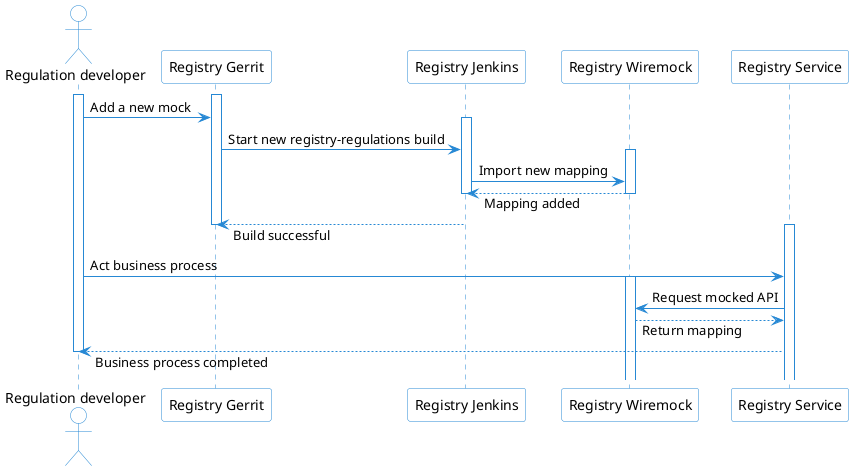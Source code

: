 @startuml

skinparam shadowing false
skinparam DatabaseBackgroundColor white
skinparam DatabaseBorderColor #2688d4
skinparam QueueBackgroundColor white
skinparam QueueBorderColor #2688d4
skinparam NoteBackgroundColor white
skinparam NoteBorderColor #2688d4
skinparam EntityBackgroundColor white
skinparam EntityBorderColor #2688d4
skinparam ControlBackgroundColor white
skinparam ControlBorderColor #2688d4
skinparam ActorBackgroundColor white

skinparam sequence {
    ArrowColor #2688d4
    ActorBorderColor #2688d4
    LifeLineBorderColor #2688d4
    ParticipantBorderColor #2688d4
    ParticipantBackgroundColor white
    BoxBorderColor #2688d4
    BoxBackgroundColor white
}

skinparam responseMessageBelowArrow true

actor "Regulation developer" as Client

participant "Registry Gerrit" as Gerrit
participant "Registry Jenkins" as Jenkins
participant "Registry Wiremock" as Wiremock
participant "Registry Service" as Service



activate Client

activate Gerrit
Client -> Gerrit: Add a new mock
activate Jenkins
Gerrit -> Jenkins: Start new registry-regulations build
activate Wiremock
Jenkins -> Wiremock: Import new mapping
Jenkins <-- Wiremock: Mapping added
deactivate Wiremock
deactivate Jenkins
Gerrit <-- Jenkins: Build successful
deactivate Gerrit
activate Service
Client -> Service: Act business process
activate Wiremock
Service -> Wiremock: Request mocked API
Service <-- Wiremock: Return mapping
Client <-- Service: Business process completed

deactivate Client

@enduml